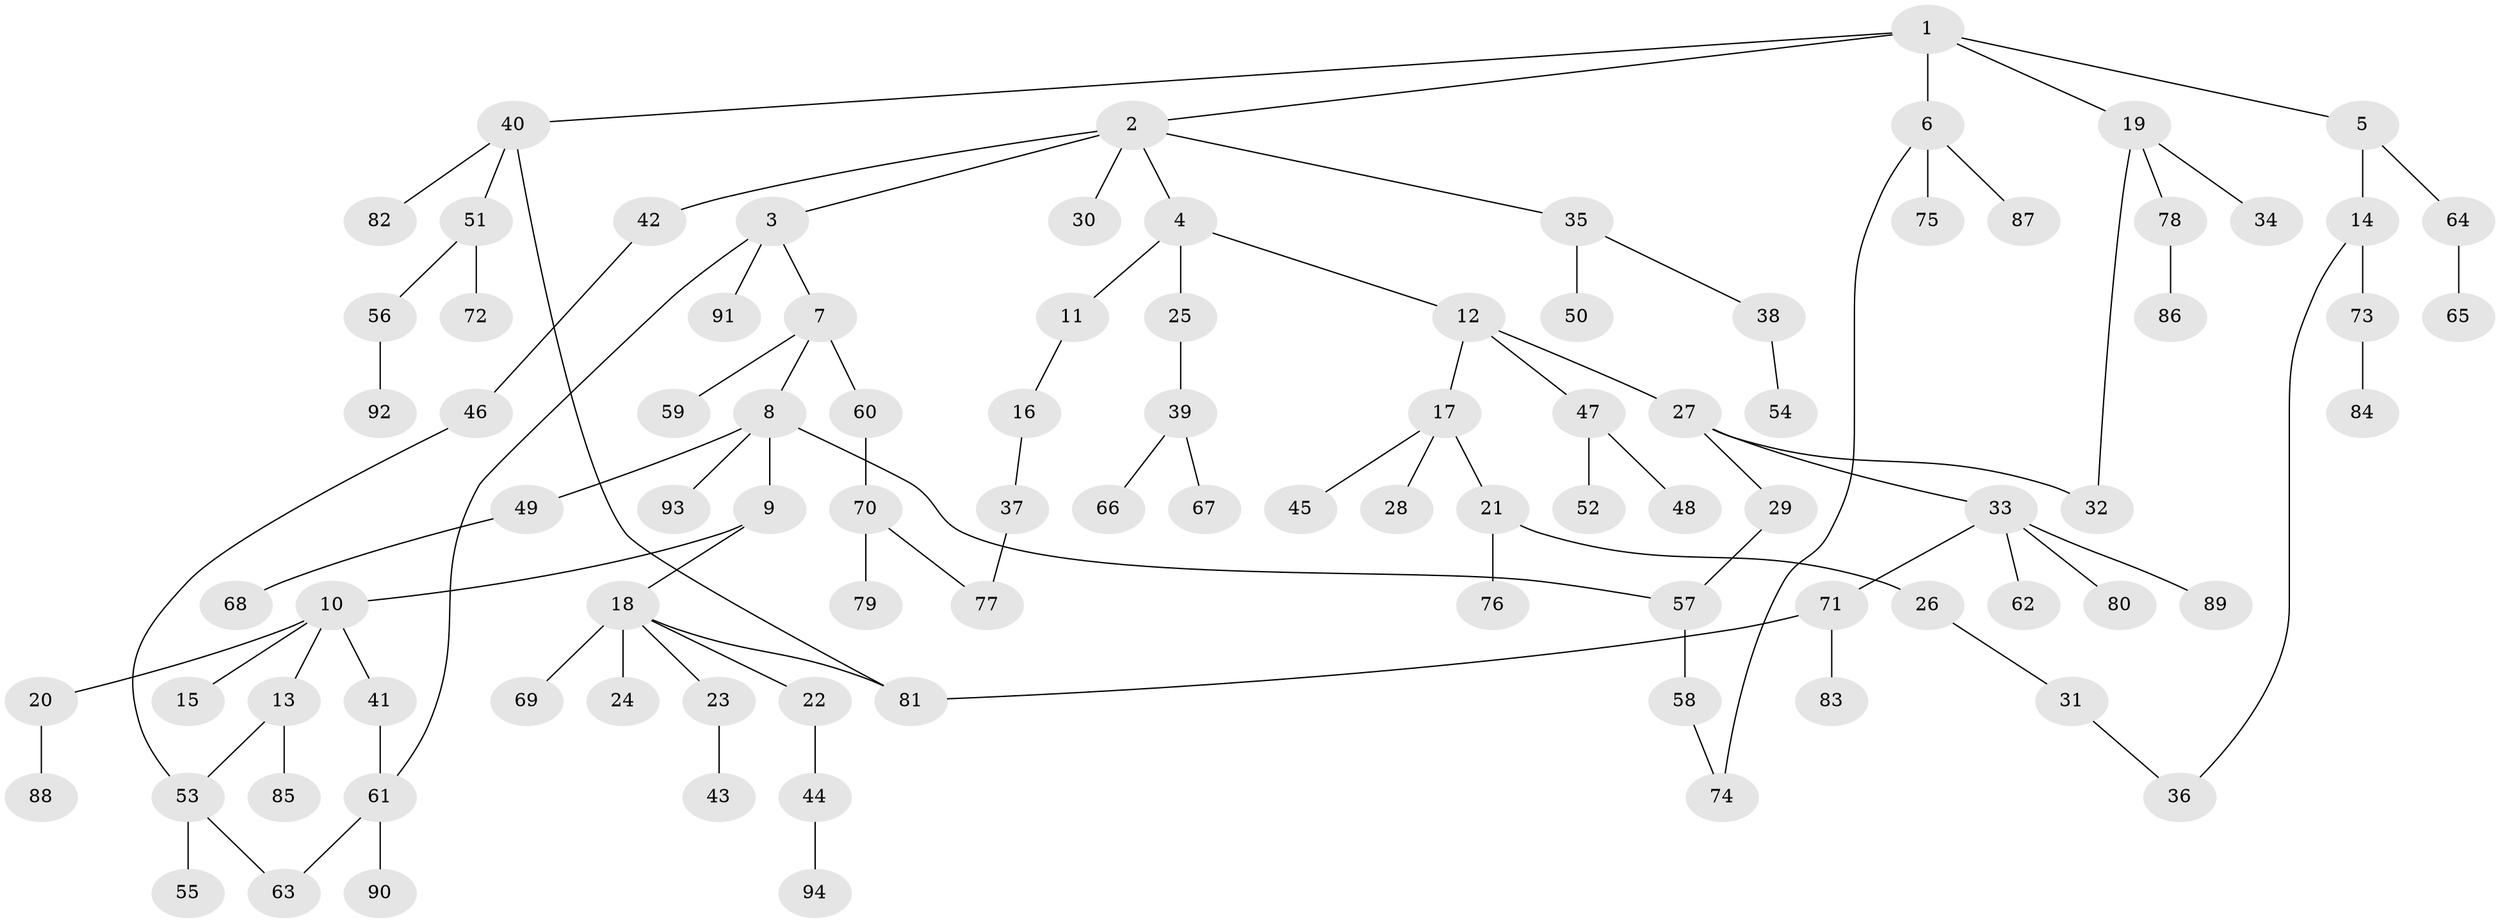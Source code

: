 // coarse degree distribution, {2: 0.2923076923076923, 1: 0.5230769230769231, 4: 0.03076923076923077, 11: 0.046153846153846156, 6: 0.015384615384615385, 5: 0.046153846153846156, 3: 0.03076923076923077, 8: 0.015384615384615385}
// Generated by graph-tools (version 1.1) at 2025/44/03/04/25 21:44:35]
// undirected, 94 vertices, 103 edges
graph export_dot {
graph [start="1"]
  node [color=gray90,style=filled];
  1;
  2;
  3;
  4;
  5;
  6;
  7;
  8;
  9;
  10;
  11;
  12;
  13;
  14;
  15;
  16;
  17;
  18;
  19;
  20;
  21;
  22;
  23;
  24;
  25;
  26;
  27;
  28;
  29;
  30;
  31;
  32;
  33;
  34;
  35;
  36;
  37;
  38;
  39;
  40;
  41;
  42;
  43;
  44;
  45;
  46;
  47;
  48;
  49;
  50;
  51;
  52;
  53;
  54;
  55;
  56;
  57;
  58;
  59;
  60;
  61;
  62;
  63;
  64;
  65;
  66;
  67;
  68;
  69;
  70;
  71;
  72;
  73;
  74;
  75;
  76;
  77;
  78;
  79;
  80;
  81;
  82;
  83;
  84;
  85;
  86;
  87;
  88;
  89;
  90;
  91;
  92;
  93;
  94;
  1 -- 2;
  1 -- 5;
  1 -- 6;
  1 -- 19;
  1 -- 40;
  2 -- 3;
  2 -- 4;
  2 -- 30;
  2 -- 35;
  2 -- 42;
  3 -- 7;
  3 -- 91;
  3 -- 61;
  4 -- 11;
  4 -- 12;
  4 -- 25;
  5 -- 14;
  5 -- 64;
  6 -- 75;
  6 -- 87;
  6 -- 74;
  7 -- 8;
  7 -- 59;
  7 -- 60;
  8 -- 9;
  8 -- 49;
  8 -- 93;
  8 -- 57;
  9 -- 10;
  9 -- 18;
  10 -- 13;
  10 -- 15;
  10 -- 20;
  10 -- 41;
  11 -- 16;
  12 -- 17;
  12 -- 27;
  12 -- 47;
  13 -- 53;
  13 -- 85;
  14 -- 36;
  14 -- 73;
  16 -- 37;
  17 -- 21;
  17 -- 28;
  17 -- 45;
  18 -- 22;
  18 -- 23;
  18 -- 24;
  18 -- 69;
  18 -- 81;
  19 -- 34;
  19 -- 78;
  19 -- 32;
  20 -- 88;
  21 -- 26;
  21 -- 76;
  22 -- 44;
  23 -- 43;
  25 -- 39;
  26 -- 31;
  27 -- 29;
  27 -- 32;
  27 -- 33;
  29 -- 57;
  31 -- 36;
  33 -- 62;
  33 -- 71;
  33 -- 80;
  33 -- 89;
  35 -- 38;
  35 -- 50;
  37 -- 77;
  38 -- 54;
  39 -- 66;
  39 -- 67;
  40 -- 51;
  40 -- 81;
  40 -- 82;
  41 -- 61;
  42 -- 46;
  44 -- 94;
  46 -- 53;
  47 -- 48;
  47 -- 52;
  49 -- 68;
  51 -- 56;
  51 -- 72;
  53 -- 55;
  53 -- 63;
  56 -- 92;
  57 -- 58;
  58 -- 74;
  60 -- 70;
  61 -- 90;
  61 -- 63;
  64 -- 65;
  70 -- 79;
  70 -- 77;
  71 -- 83;
  71 -- 81;
  73 -- 84;
  78 -- 86;
}
